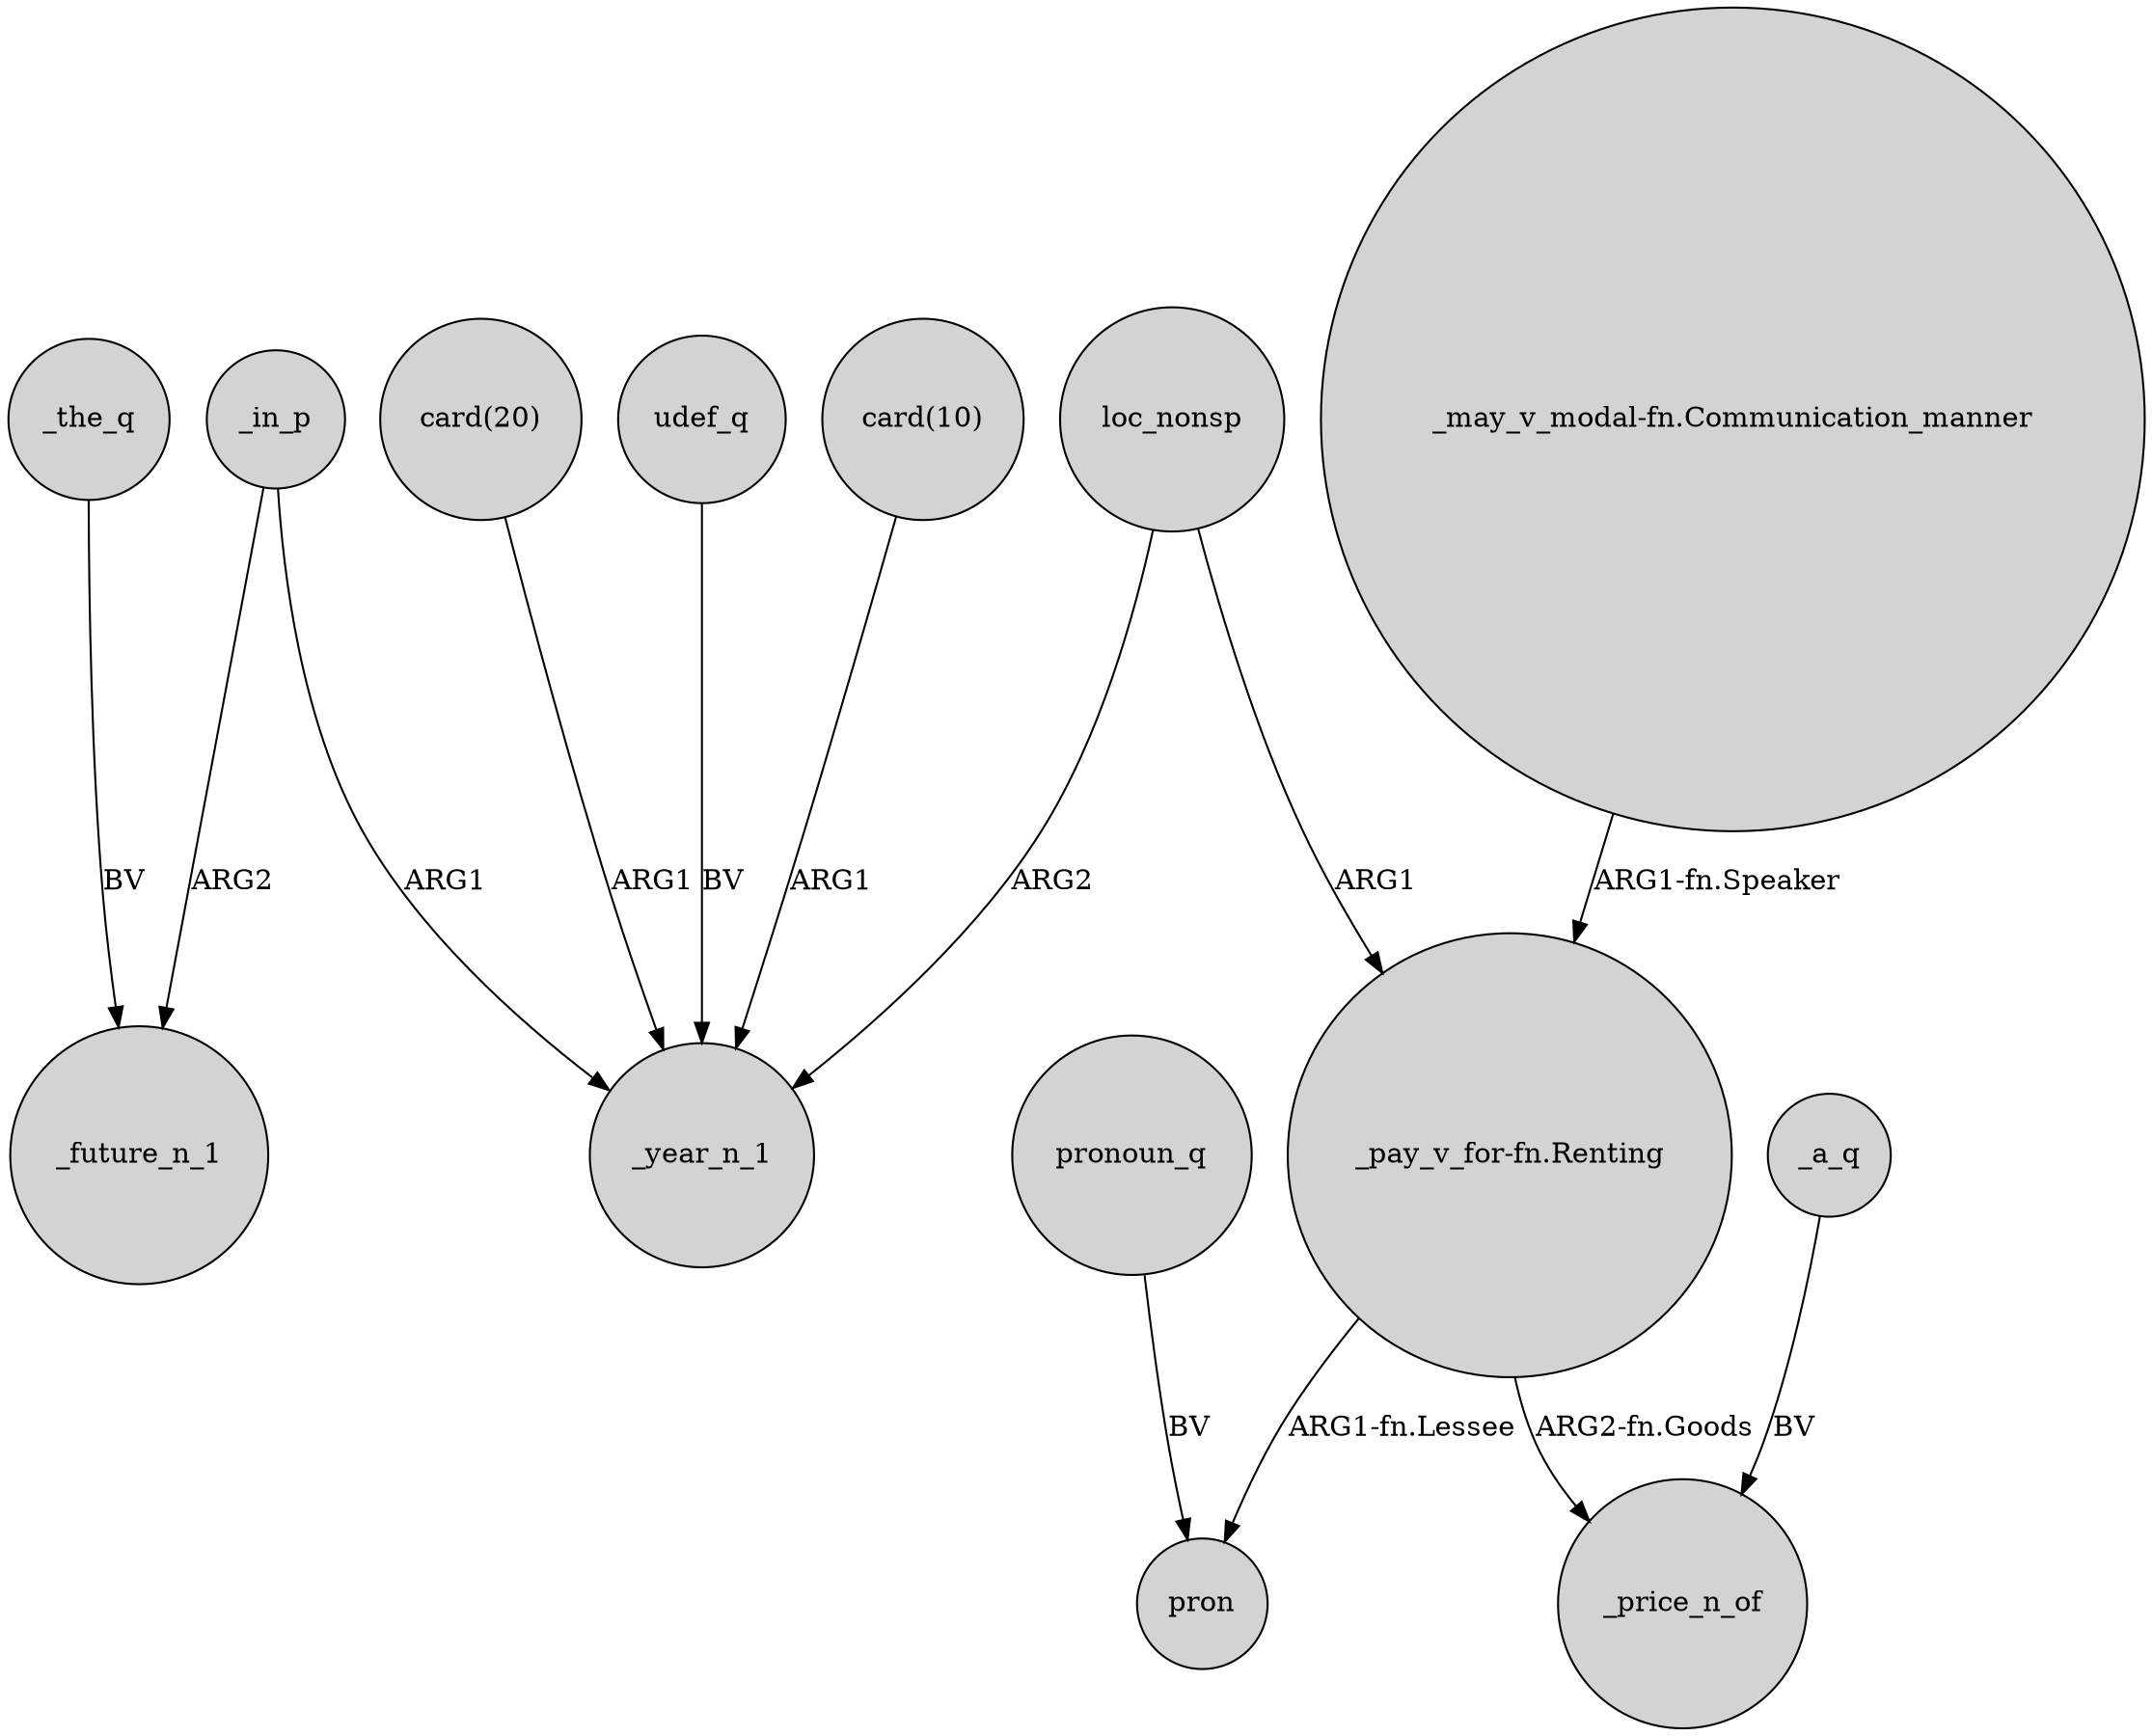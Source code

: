 digraph {
	node [shape=circle style=filled]
	"card(20)" -> _year_n_1 [label=ARG1]
	udef_q -> _year_n_1 [label=BV]
	_in_p -> _future_n_1 [label=ARG2]
	"_pay_v_for-fn.Renting" -> pron [label="ARG1-fn.Lessee"]
	"_may_v_modal-fn.Communication_manner" -> "_pay_v_for-fn.Renting" [label="ARG1-fn.Speaker"]
	"_pay_v_for-fn.Renting" -> _price_n_of [label="ARG2-fn.Goods"]
	loc_nonsp -> _year_n_1 [label=ARG2]
	_in_p -> _year_n_1 [label=ARG1]
	_the_q -> _future_n_1 [label=BV]
	pronoun_q -> pron [label=BV]
	_a_q -> _price_n_of [label=BV]
	loc_nonsp -> "_pay_v_for-fn.Renting" [label=ARG1]
	"card(10)" -> _year_n_1 [label=ARG1]
}
